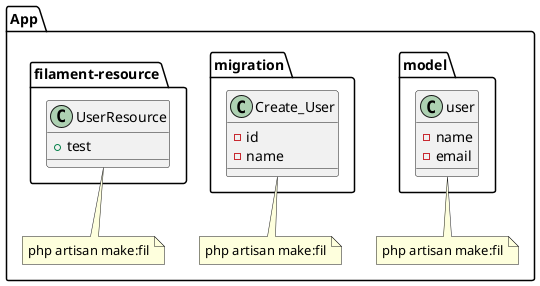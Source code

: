@startuml

package App{
    package model{
        class user{
            -name
            -email
        }
    }
    note bottom : php artisan make:fil
    package migration{
        class Create_User{
            -id
            -name 
        }
    }
    note bottom : php artisan make:fil
    package filament-resource{
        class UserResource{
            +test
        }
    }
    note bottom : php artisan make:fil

}
@enduml 